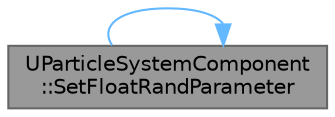 digraph "UParticleSystemComponent::SetFloatRandParameter"
{
 // INTERACTIVE_SVG=YES
 // LATEX_PDF_SIZE
  bgcolor="transparent";
  edge [fontname=Helvetica,fontsize=10,labelfontname=Helvetica,labelfontsize=10];
  node [fontname=Helvetica,fontsize=10,shape=box,height=0.2,width=0.4];
  rankdir="LR";
  Node1 [id="Node000001",label="UParticleSystemComponent\l::SetFloatRandParameter",height=0.2,width=0.4,color="gray40", fillcolor="grey60", style="filled", fontcolor="black",tooltip="Set a named random float instance parameter on this ParticleSystemComponent."];
  Node1 -> Node1 [id="edge1_Node000001_Node000001",color="steelblue1",style="solid",tooltip=" "];
}
